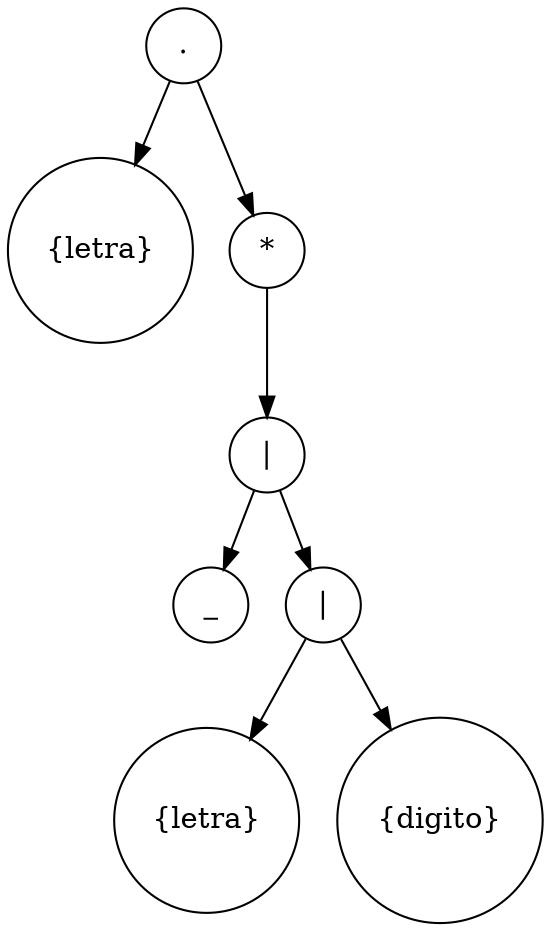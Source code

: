 digraph G{
node [shape=circle]; 
nodo7[label="."];
nodo7->nodo0
nodo7->nodo6
nodo0[label="{letra}"];
nodo6[label="*"];
nodo6->nodo5
nodo5[label="|"];
nodo5->nodo1
nodo5->nodo4
nodo1[label="_"];
nodo4[label="|"];
nodo4->nodo2
nodo4->nodo3
nodo2[label="{letra}"];
nodo3[label="{digito}"];

}

